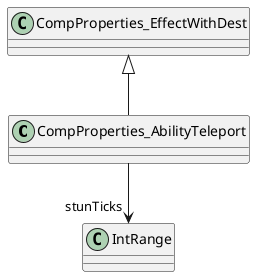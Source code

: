 @startuml
class CompProperties_AbilityTeleport {
}
CompProperties_EffectWithDest <|-- CompProperties_AbilityTeleport
CompProperties_AbilityTeleport --> "stunTicks" IntRange
@enduml
